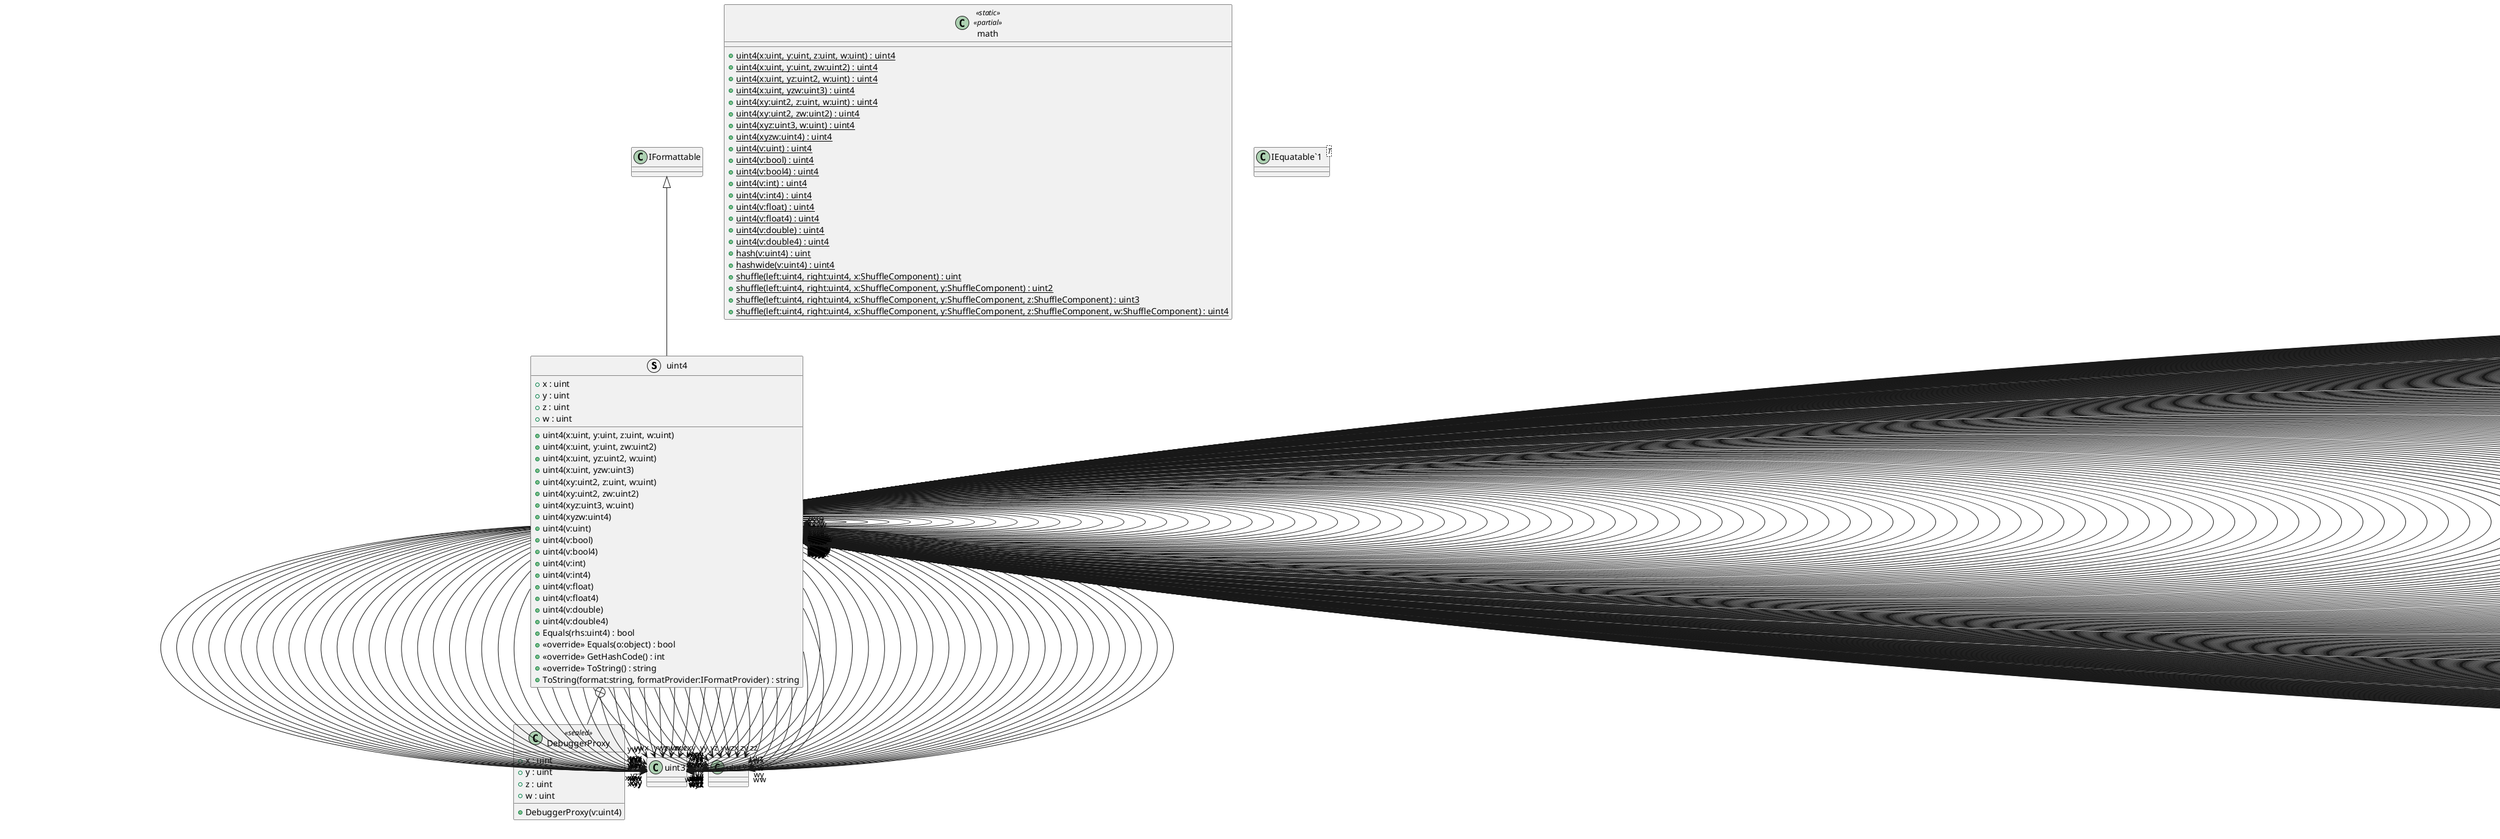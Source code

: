 @startuml
struct uint4 {
    + x : uint
    + y : uint
    + z : uint
    + w : uint
    + uint4(x:uint, y:uint, z:uint, w:uint)
    + uint4(x:uint, y:uint, zw:uint2)
    + uint4(x:uint, yz:uint2, w:uint)
    + uint4(x:uint, yzw:uint3)
    + uint4(xy:uint2, z:uint, w:uint)
    + uint4(xy:uint2, zw:uint2)
    + uint4(xyz:uint3, w:uint)
    + uint4(xyzw:uint4)
    + uint4(v:uint)
    + uint4(v:bool)
    + uint4(v:bool4)
    + uint4(v:int)
    + uint4(v:int4)
    + uint4(v:float)
    + uint4(v:float4)
    + uint4(v:double)
    + uint4(v:double4)
    + Equals(rhs:uint4) : bool
    + <<override>> Equals(o:object) : bool
    + <<override>> GetHashCode() : int
    + <<override>> ToString() : string
    + ToString(format:string, formatProvider:IFormatProvider) : string
}
class math <<static>> <<partial>> {
    + {static} uint4(x:uint, y:uint, z:uint, w:uint) : uint4
    + {static} uint4(x:uint, y:uint, zw:uint2) : uint4
    + {static} uint4(x:uint, yz:uint2, w:uint) : uint4
    + {static} uint4(x:uint, yzw:uint3) : uint4
    + {static} uint4(xy:uint2, z:uint, w:uint) : uint4
    + {static} uint4(xy:uint2, zw:uint2) : uint4
    + {static} uint4(xyz:uint3, w:uint) : uint4
    + {static} uint4(xyzw:uint4) : uint4
    + {static} uint4(v:uint) : uint4
    + {static} uint4(v:bool) : uint4
    + {static} uint4(v:bool4) : uint4
    + {static} uint4(v:int) : uint4
    + {static} uint4(v:int4) : uint4
    + {static} uint4(v:float) : uint4
    + {static} uint4(v:float4) : uint4
    + {static} uint4(v:double) : uint4
    + {static} uint4(v:double4) : uint4
    + {static} hash(v:uint4) : uint
    + {static} hashwide(v:uint4) : uint4
    + {static} shuffle(left:uint4, right:uint4, x:ShuffleComponent) : uint
    + {static} shuffle(left:uint4, right:uint4, x:ShuffleComponent, y:ShuffleComponent) : uint2
    + {static} shuffle(left:uint4, right:uint4, x:ShuffleComponent, y:ShuffleComponent, z:ShuffleComponent) : uint3
    + {static} shuffle(left:uint4, right:uint4, x:ShuffleComponent, y:ShuffleComponent, z:ShuffleComponent, w:ShuffleComponent) : uint4
}
class "IEquatable`1"<T> {
}
class DebuggerProxy <<sealed>> {
    + x : uint
    + y : uint
    + z : uint
    + w : uint
    + DebuggerProxy(v:uint4)
}
IFormattable <|-- uint4
uint4 --> "zero" uint4
uint4 --> "xxxx" uint4
uint4 --> "xxxy" uint4
uint4 --> "xxxz" uint4
uint4 --> "xxxw" uint4
uint4 --> "xxyx" uint4
uint4 --> "xxyy" uint4
uint4 --> "xxyz" uint4
uint4 --> "xxyw" uint4
uint4 --> "xxzx" uint4
uint4 --> "xxzy" uint4
uint4 --> "xxzz" uint4
uint4 --> "xxzw" uint4
uint4 --> "xxwx" uint4
uint4 --> "xxwy" uint4
uint4 --> "xxwz" uint4
uint4 --> "xxww" uint4
uint4 --> "xyxx" uint4
uint4 --> "xyxy" uint4
uint4 --> "xyxz" uint4
uint4 --> "xyxw" uint4
uint4 --> "xyyx" uint4
uint4 --> "xyyy" uint4
uint4 --> "xyyz" uint4
uint4 --> "xyyw" uint4
uint4 --> "xyzx" uint4
uint4 --> "xyzy" uint4
uint4 --> "xyzz" uint4
uint4 --> "xyzw" uint4
uint4 --> "xywx" uint4
uint4 --> "xywy" uint4
uint4 --> "xywz" uint4
uint4 --> "xyww" uint4
uint4 --> "xzxx" uint4
uint4 --> "xzxy" uint4
uint4 --> "xzxz" uint4
uint4 --> "xzxw" uint4
uint4 --> "xzyx" uint4
uint4 --> "xzyy" uint4
uint4 --> "xzyz" uint4
uint4 --> "xzyw" uint4
uint4 --> "xzzx" uint4
uint4 --> "xzzy" uint4
uint4 --> "xzzz" uint4
uint4 --> "xzzw" uint4
uint4 --> "xzwx" uint4
uint4 --> "xzwy" uint4
uint4 --> "xzwz" uint4
uint4 --> "xzww" uint4
uint4 --> "xwxx" uint4
uint4 --> "xwxy" uint4
uint4 --> "xwxz" uint4
uint4 --> "xwxw" uint4
uint4 --> "xwyx" uint4
uint4 --> "xwyy" uint4
uint4 --> "xwyz" uint4
uint4 --> "xwyw" uint4
uint4 --> "xwzx" uint4
uint4 --> "xwzy" uint4
uint4 --> "xwzz" uint4
uint4 --> "xwzw" uint4
uint4 --> "xwwx" uint4
uint4 --> "xwwy" uint4
uint4 --> "xwwz" uint4
uint4 --> "xwww" uint4
uint4 --> "yxxx" uint4
uint4 --> "yxxy" uint4
uint4 --> "yxxz" uint4
uint4 --> "yxxw" uint4
uint4 --> "yxyx" uint4
uint4 --> "yxyy" uint4
uint4 --> "yxyz" uint4
uint4 --> "yxyw" uint4
uint4 --> "yxzx" uint4
uint4 --> "yxzy" uint4
uint4 --> "yxzz" uint4
uint4 --> "yxzw" uint4
uint4 --> "yxwx" uint4
uint4 --> "yxwy" uint4
uint4 --> "yxwz" uint4
uint4 --> "yxww" uint4
uint4 --> "yyxx" uint4
uint4 --> "yyxy" uint4
uint4 --> "yyxz" uint4
uint4 --> "yyxw" uint4
uint4 --> "yyyx" uint4
uint4 --> "yyyy" uint4
uint4 --> "yyyz" uint4
uint4 --> "yyyw" uint4
uint4 --> "yyzx" uint4
uint4 --> "yyzy" uint4
uint4 --> "yyzz" uint4
uint4 --> "yyzw" uint4
uint4 --> "yywx" uint4
uint4 --> "yywy" uint4
uint4 --> "yywz" uint4
uint4 --> "yyww" uint4
uint4 --> "yzxx" uint4
uint4 --> "yzxy" uint4
uint4 --> "yzxz" uint4
uint4 --> "yzxw" uint4
uint4 --> "yzyx" uint4
uint4 --> "yzyy" uint4
uint4 --> "yzyz" uint4
uint4 --> "yzyw" uint4
uint4 --> "yzzx" uint4
uint4 --> "yzzy" uint4
uint4 --> "yzzz" uint4
uint4 --> "yzzw" uint4
uint4 --> "yzwx" uint4
uint4 --> "yzwy" uint4
uint4 --> "yzwz" uint4
uint4 --> "yzww" uint4
uint4 --> "ywxx" uint4
uint4 --> "ywxy" uint4
uint4 --> "ywxz" uint4
uint4 --> "ywxw" uint4
uint4 --> "ywyx" uint4
uint4 --> "ywyy" uint4
uint4 --> "ywyz" uint4
uint4 --> "ywyw" uint4
uint4 --> "ywzx" uint4
uint4 --> "ywzy" uint4
uint4 --> "ywzz" uint4
uint4 --> "ywzw" uint4
uint4 --> "ywwx" uint4
uint4 --> "ywwy" uint4
uint4 --> "ywwz" uint4
uint4 --> "ywww" uint4
uint4 --> "zxxx" uint4
uint4 --> "zxxy" uint4
uint4 --> "zxxz" uint4
uint4 --> "zxxw" uint4
uint4 --> "zxyx" uint4
uint4 --> "zxyy" uint4
uint4 --> "zxyz" uint4
uint4 --> "zxyw" uint4
uint4 --> "zxzx" uint4
uint4 --> "zxzy" uint4
uint4 --> "zxzz" uint4
uint4 --> "zxzw" uint4
uint4 --> "zxwx" uint4
uint4 --> "zxwy" uint4
uint4 --> "zxwz" uint4
uint4 --> "zxww" uint4
uint4 --> "zyxx" uint4
uint4 --> "zyxy" uint4
uint4 --> "zyxz" uint4
uint4 --> "zyxw" uint4
uint4 --> "zyyx" uint4
uint4 --> "zyyy" uint4
uint4 --> "zyyz" uint4
uint4 --> "zyyw" uint4
uint4 --> "zyzx" uint4
uint4 --> "zyzy" uint4
uint4 --> "zyzz" uint4
uint4 --> "zyzw" uint4
uint4 --> "zywx" uint4
uint4 --> "zywy" uint4
uint4 --> "zywz" uint4
uint4 --> "zyww" uint4
uint4 --> "zzxx" uint4
uint4 --> "zzxy" uint4
uint4 --> "zzxz" uint4
uint4 --> "zzxw" uint4
uint4 --> "zzyx" uint4
uint4 --> "zzyy" uint4
uint4 --> "zzyz" uint4
uint4 --> "zzyw" uint4
uint4 --> "zzzx" uint4
uint4 --> "zzzy" uint4
uint4 --> "zzzz" uint4
uint4 --> "zzzw" uint4
uint4 --> "zzwx" uint4
uint4 --> "zzwy" uint4
uint4 --> "zzwz" uint4
uint4 --> "zzww" uint4
uint4 --> "zwxx" uint4
uint4 --> "zwxy" uint4
uint4 --> "zwxz" uint4
uint4 --> "zwxw" uint4
uint4 --> "zwyx" uint4
uint4 --> "zwyy" uint4
uint4 --> "zwyz" uint4
uint4 --> "zwyw" uint4
uint4 --> "zwzx" uint4
uint4 --> "zwzy" uint4
uint4 --> "zwzz" uint4
uint4 --> "zwzw" uint4
uint4 --> "zwwx" uint4
uint4 --> "zwwy" uint4
uint4 --> "zwwz" uint4
uint4 --> "zwww" uint4
uint4 --> "wxxx" uint4
uint4 --> "wxxy" uint4
uint4 --> "wxxz" uint4
uint4 --> "wxxw" uint4
uint4 --> "wxyx" uint4
uint4 --> "wxyy" uint4
uint4 --> "wxyz" uint4
uint4 --> "wxyw" uint4
uint4 --> "wxzx" uint4
uint4 --> "wxzy" uint4
uint4 --> "wxzz" uint4
uint4 --> "wxzw" uint4
uint4 --> "wxwx" uint4
uint4 --> "wxwy" uint4
uint4 --> "wxwz" uint4
uint4 --> "wxww" uint4
uint4 --> "wyxx" uint4
uint4 --> "wyxy" uint4
uint4 --> "wyxz" uint4
uint4 --> "wyxw" uint4
uint4 --> "wyyx" uint4
uint4 --> "wyyy" uint4
uint4 --> "wyyz" uint4
uint4 --> "wyyw" uint4
uint4 --> "wyzx" uint4
uint4 --> "wyzy" uint4
uint4 --> "wyzz" uint4
uint4 --> "wyzw" uint4
uint4 --> "wywx" uint4
uint4 --> "wywy" uint4
uint4 --> "wywz" uint4
uint4 --> "wyww" uint4
uint4 --> "wzxx" uint4
uint4 --> "wzxy" uint4
uint4 --> "wzxz" uint4
uint4 --> "wzxw" uint4
uint4 --> "wzyx" uint4
uint4 --> "wzyy" uint4
uint4 --> "wzyz" uint4
uint4 --> "wzyw" uint4
uint4 --> "wzzx" uint4
uint4 --> "wzzy" uint4
uint4 --> "wzzz" uint4
uint4 --> "wzzw" uint4
uint4 --> "wzwx" uint4
uint4 --> "wzwy" uint4
uint4 --> "wzwz" uint4
uint4 --> "wzww" uint4
uint4 --> "wwxx" uint4
uint4 --> "wwxy" uint4
uint4 --> "wwxz" uint4
uint4 --> "wwxw" uint4
uint4 --> "wwyx" uint4
uint4 --> "wwyy" uint4
uint4 --> "wwyz" uint4
uint4 --> "wwyw" uint4
uint4 --> "wwzx" uint4
uint4 --> "wwzy" uint4
uint4 --> "wwzz" uint4
uint4 --> "wwzw" uint4
uint4 --> "wwwx" uint4
uint4 --> "wwwy" uint4
uint4 --> "wwwz" uint4
uint4 --> "wwww" uint4
uint4 --> "xxx" uint3
uint4 --> "xxy" uint3
uint4 --> "xxz" uint3
uint4 --> "xxw" uint3
uint4 --> "xyx" uint3
uint4 --> "xyy" uint3
uint4 --> "xyz" uint3
uint4 --> "xyw" uint3
uint4 --> "xzx" uint3
uint4 --> "xzy" uint3
uint4 --> "xzz" uint3
uint4 --> "xzw" uint3
uint4 --> "xwx" uint3
uint4 --> "xwy" uint3
uint4 --> "xwz" uint3
uint4 --> "xww" uint3
uint4 --> "yxx" uint3
uint4 --> "yxy" uint3
uint4 --> "yxz" uint3
uint4 --> "yxw" uint3
uint4 --> "yyx" uint3
uint4 --> "yyy" uint3
uint4 --> "yyz" uint3
uint4 --> "yyw" uint3
uint4 --> "yzx" uint3
uint4 --> "yzy" uint3
uint4 --> "yzz" uint3
uint4 --> "yzw" uint3
uint4 --> "ywx" uint3
uint4 --> "ywy" uint3
uint4 --> "ywz" uint3
uint4 --> "yww" uint3
uint4 --> "zxx" uint3
uint4 --> "zxy" uint3
uint4 --> "zxz" uint3
uint4 --> "zxw" uint3
uint4 --> "zyx" uint3
uint4 --> "zyy" uint3
uint4 --> "zyz" uint3
uint4 --> "zyw" uint3
uint4 --> "zzx" uint3
uint4 --> "zzy" uint3
uint4 --> "zzz" uint3
uint4 --> "zzw" uint3
uint4 --> "zwx" uint3
uint4 --> "zwy" uint3
uint4 --> "zwz" uint3
uint4 --> "zww" uint3
uint4 --> "wxx" uint3
uint4 --> "wxy" uint3
uint4 --> "wxz" uint3
uint4 --> "wxw" uint3
uint4 --> "wyx" uint3
uint4 --> "wyy" uint3
uint4 --> "wyz" uint3
uint4 --> "wyw" uint3
uint4 --> "wzx" uint3
uint4 --> "wzy" uint3
uint4 --> "wzz" uint3
uint4 --> "wzw" uint3
uint4 --> "wwx" uint3
uint4 --> "wwy" uint3
uint4 --> "wwz" uint3
uint4 --> "www" uint3
uint4 --> "xx" uint2
uint4 --> "xy" uint2
uint4 --> "xz" uint2
uint4 --> "xw" uint2
uint4 --> "yx" uint2
uint4 --> "yy" uint2
uint4 --> "yz" uint2
uint4 --> "yw" uint2
uint4 --> "zx" uint2
uint4 --> "zy" uint2
uint4 --> "zz" uint2
uint4 --> "zw" uint2
uint4 --> "wx" uint2
uint4 --> "wy" uint2
uint4 --> "wz" uint2
uint4 --> "ww" uint2
uint4 +-- DebuggerProxy
@enduml

